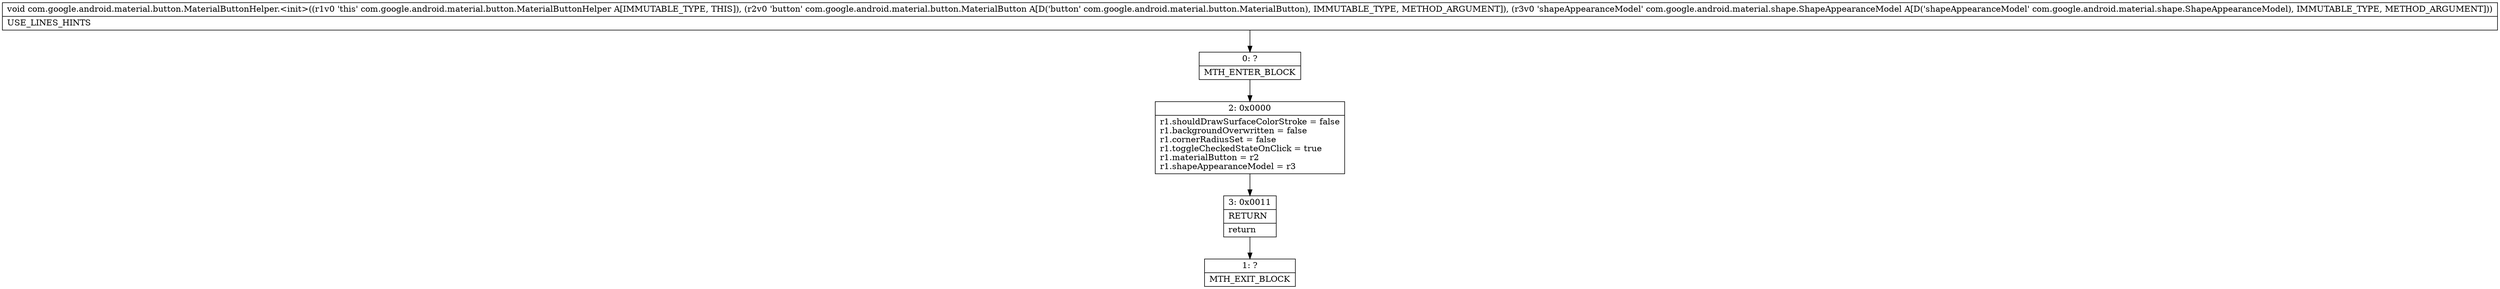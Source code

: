 digraph "CFG forcom.google.android.material.button.MaterialButtonHelper.\<init\>(Lcom\/google\/android\/material\/button\/MaterialButton;Lcom\/google\/android\/material\/shape\/ShapeAppearanceModel;)V" {
Node_0 [shape=record,label="{0\:\ ?|MTH_ENTER_BLOCK\l}"];
Node_2 [shape=record,label="{2\:\ 0x0000|r1.shouldDrawSurfaceColorStroke = false\lr1.backgroundOverwritten = false\lr1.cornerRadiusSet = false\lr1.toggleCheckedStateOnClick = true\lr1.materialButton = r2\lr1.shapeAppearanceModel = r3\l}"];
Node_3 [shape=record,label="{3\:\ 0x0011|RETURN\l|return\l}"];
Node_1 [shape=record,label="{1\:\ ?|MTH_EXIT_BLOCK\l}"];
MethodNode[shape=record,label="{void com.google.android.material.button.MaterialButtonHelper.\<init\>((r1v0 'this' com.google.android.material.button.MaterialButtonHelper A[IMMUTABLE_TYPE, THIS]), (r2v0 'button' com.google.android.material.button.MaterialButton A[D('button' com.google.android.material.button.MaterialButton), IMMUTABLE_TYPE, METHOD_ARGUMENT]), (r3v0 'shapeAppearanceModel' com.google.android.material.shape.ShapeAppearanceModel A[D('shapeAppearanceModel' com.google.android.material.shape.ShapeAppearanceModel), IMMUTABLE_TYPE, METHOD_ARGUMENT]))  | USE_LINES_HINTS\l}"];
MethodNode -> Node_0;Node_0 -> Node_2;
Node_2 -> Node_3;
Node_3 -> Node_1;
}


